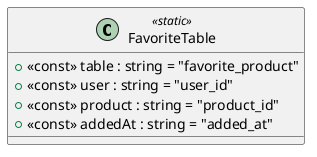 @startuml
class FavoriteTable <<static>> {
    + <<const>> table : string = "favorite_product"
    + <<const>> user : string = "user_id"
    + <<const>> product : string = "product_id"
    + <<const>> addedAt : string = "added_at"
}
@enduml
